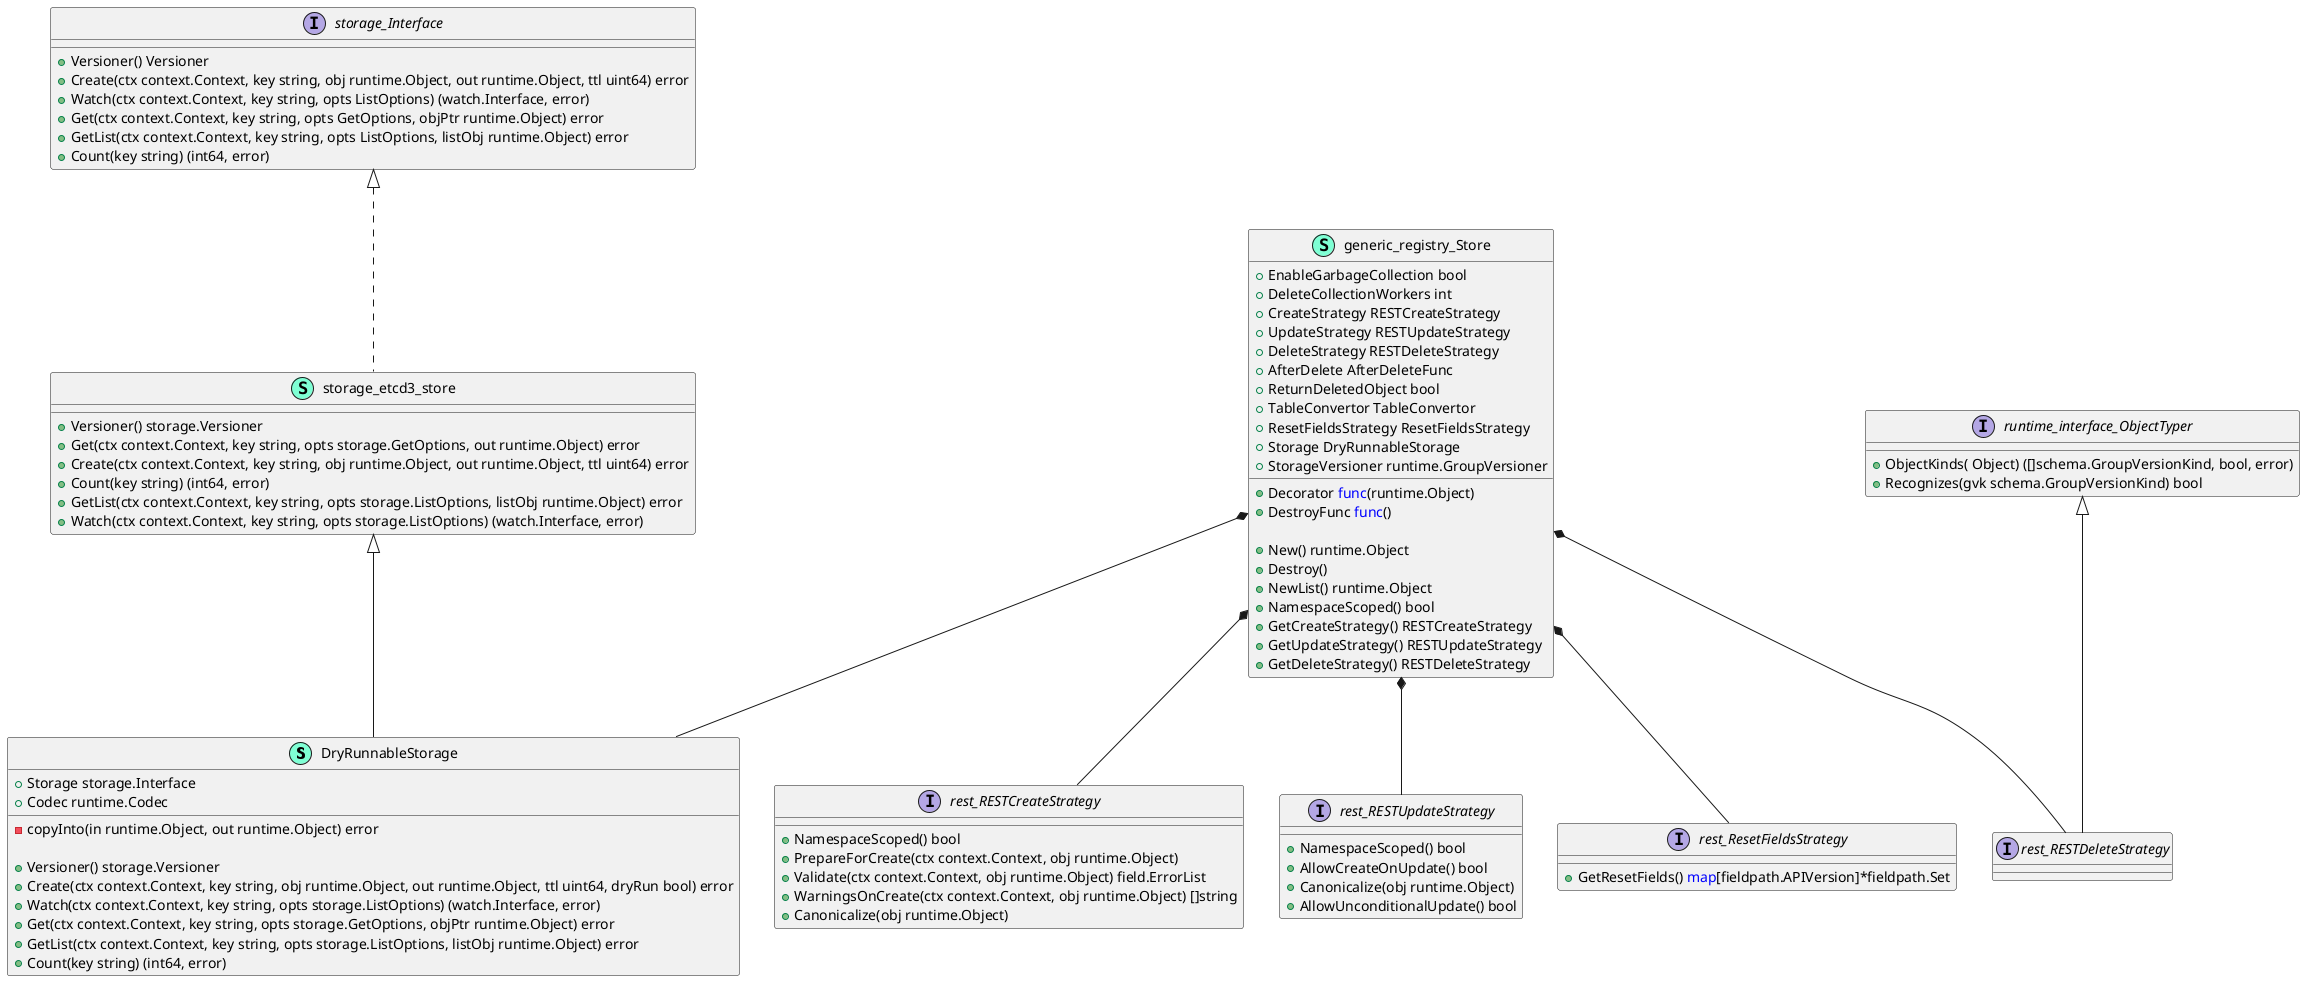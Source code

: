 @startuml
    class DryRunnableStorage << (S,Aquamarine) >> {
        + Storage storage.Interface
        + Codec runtime.Codec

        - copyInto(in runtime.Object, out runtime.Object) error

        + Versioner() storage.Versioner
        + Create(ctx context.Context, key string, obj runtime.Object, out runtime.Object, ttl uint64, dryRun bool) error
        + Watch(ctx context.Context, key string, opts storage.ListOptions) (watch.Interface, error)
        + Get(ctx context.Context, key string, opts storage.GetOptions, objPtr runtime.Object) error
        + GetList(ctx context.Context, key string, opts storage.ListOptions, listObj runtime.Object) error
        + Count(key string) (int64, error)

    }

    class storage_etcd3_store << (S,Aquamarine) >> {

        + Versioner() storage.Versioner
        + Get(ctx context.Context, key string, opts storage.GetOptions, out runtime.Object) error
        + Create(ctx context.Context, key string, obj runtime.Object, out runtime.Object, ttl uint64) error
        + Count(key string) (int64, error)
        + GetList(ctx context.Context, key string, opts storage.ListOptions, listObj runtime.Object) error
        + Watch(ctx context.Context, key string, opts storage.ListOptions) (watch.Interface, error)

    }

        interface storage_Interface  {
        + Versioner() Versioner
        + Create(ctx context.Context, key string, obj runtime.Object, out runtime.Object, ttl uint64) error
        ' + Delete(ctx context.Context, key string, out runtime.Object, preconditions *Preconditions, validateDeletion ValidateObjectFunc, cachedExistingObject runtime.Object) error
        + Watch(ctx context.Context, key string, opts ListOptions) (watch.Interface, error)
        + Get(ctx context.Context, key string, opts GetOptions, objPtr runtime.Object) error
        + GetList(ctx context.Context, key string, opts ListOptions, listObj runtime.Object) error
        ' + GuaranteedUpdate(ctx context.Context, key string, destination runtime.Object, ignoreNotFound bool, preconditions *Preconditions, tryUpdate UpdateFunc, cachedExistingObject runtime.Object) error
        + Count(key string) (int64, error)

    }

    interface rest_RESTCreateStrategy  {
        + NamespaceScoped() bool
        + PrepareForCreate(ctx context.Context, obj runtime.Object) 
        + Validate(ctx context.Context, obj runtime.Object) field.ErrorList
        + WarningsOnCreate(ctx context.Context, obj runtime.Object) []string
        + Canonicalize(obj runtime.Object) 

    }

    interface runtime_interface_ObjectTyper  {
        + ObjectKinds( Object) ([]schema.GroupVersionKind, bool, error)
        + Recognizes(gvk schema.GroupVersionKind) bool

    }

    interface rest_RESTDeleteStrategy  {
    }

    interface rest_RESTUpdateStrategy  {
        + NamespaceScoped() bool
        + AllowCreateOnUpdate() bool
        ' + PrepareForUpdate(ctx context.Context, obj runtime.Object, old runtime.Object) 
        ' + ValidateUpdate(ctx context.Context, obj runtime.Object, old runtime.Object) field.ErrorList
        ' + WarningsOnUpdate(ctx context.Context, obj runtime.Object, old runtime.Object) []string
        + Canonicalize(obj runtime.Object) 
        + AllowUnconditionalUpdate() bool

    }

        interface rest_ResetFieldsStrategy  {
        + GetResetFields() <font color=blue>map</font>[fieldpath.APIVersion]*fieldpath.Set

    }

    class generic_registry_Store << (S,Aquamarine) >> {
        + EnableGarbageCollection bool
        + DeleteCollectionWorkers int
        + Decorator <font color=blue>func</font>(runtime.Object) 
        + CreateStrategy RESTCreateStrategy
        + UpdateStrategy RESTUpdateStrategy
        + DeleteStrategy RESTDeleteStrategy
        + AfterDelete AfterDeleteFunc
        + ReturnDeletedObject bool
        + TableConvertor TableConvertor
        + ResetFieldsStrategy ResetFieldsStrategy
        + Storage DryRunnableStorage
        + StorageVersioner runtime.GroupVersioner
        + DestroyFunc <font color=blue>func</font>() 

        + New() runtime.Object
        + Destroy() 
        + NewList() runtime.Object
        + NamespaceScoped() bool
        + GetCreateStrategy() RESTCreateStrategy
        + GetUpdateStrategy() RESTUpdateStrategy
        + GetDeleteStrategy() RESTDeleteStrategy
    }

"storage_Interface" <|.. "storage_etcd3_store"
"storage_etcd3_store" <|-- "DryRunnableStorage"
"runtime_interface_ObjectTyper" <|-- "rest_RESTDeleteStrategy"

"generic_registry_Store" *-- "DryRunnableStorage"
"generic_registry_Store" *-- "rest_RESTCreateStrategy"
"generic_registry_Store" *-- "rest_RESTUpdateStrategy"
"generic_registry_Store" *-- "rest_RESTDeleteStrategy"
"generic_registry_Store" *-- "rest_ResetFieldsStrategy"

@enduml